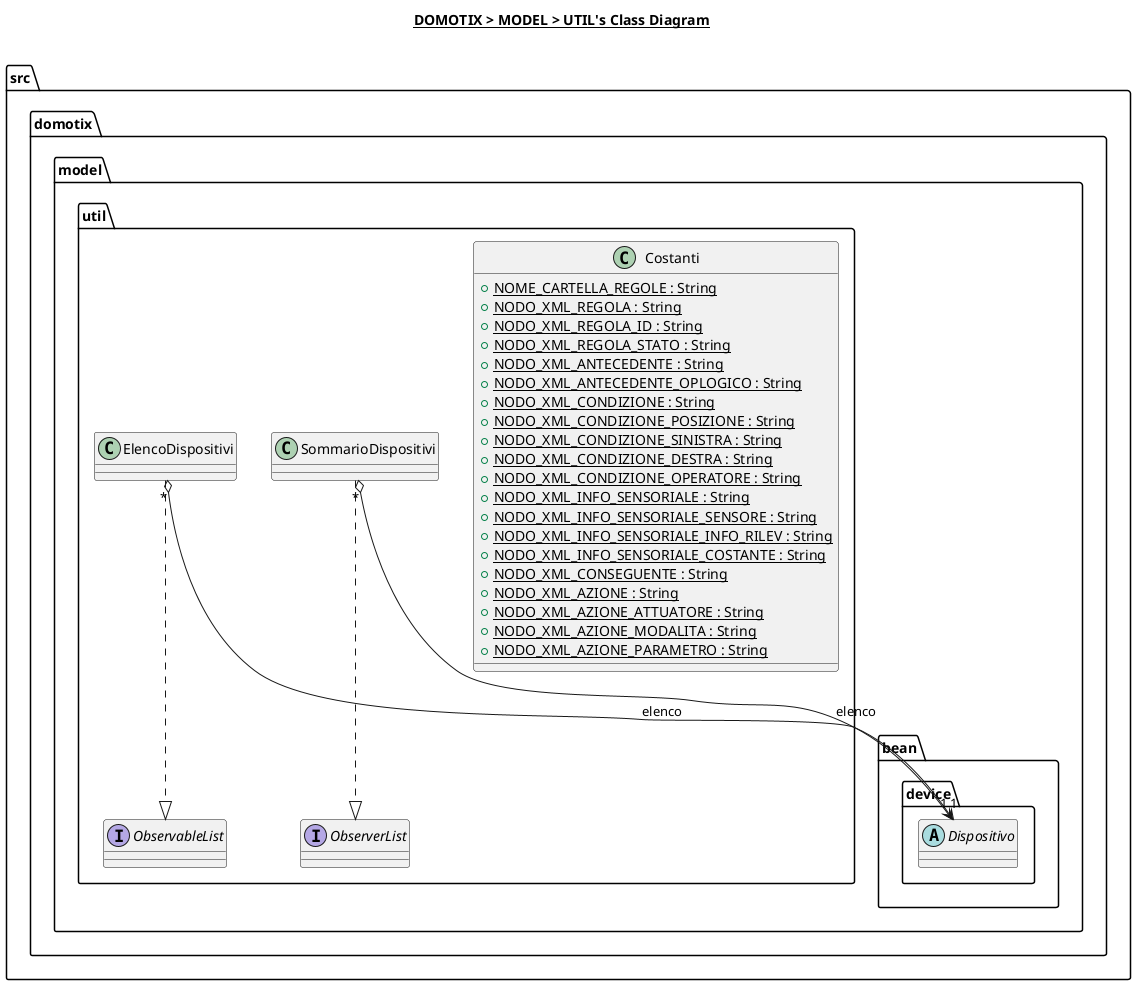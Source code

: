 @startuml

title __DOMOTIX > MODEL > UTIL's Class Diagram__\n

namespace src.domotix.model {
    namespace util {
        class src.domotix.model.util.Costanti {
            {static} + NOME_CARTELLA_REGOLE : String
            {static} + NODO_XML_REGOLA : String
            {static} + NODO_XML_REGOLA_ID : String
            {static} + NODO_XML_REGOLA_STATO : String
            {static} + NODO_XML_ANTECEDENTE : String
            {static} + NODO_XML_ANTECEDENTE_OPLOGICO : String
            {static} + NODO_XML_CONDIZIONE : String
            {static} + NODO_XML_CONDIZIONE_POSIZIONE : String
            {static} + NODO_XML_CONDIZIONE_SINISTRA : String
            {static} + NODO_XML_CONDIZIONE_DESTRA : String
            {static} + NODO_XML_CONDIZIONE_OPERATORE : String
            {static} + NODO_XML_INFO_SENSORIALE : String
            {static} + NODO_XML_INFO_SENSORIALE_SENSORE : String
            {static} + NODO_XML_INFO_SENSORIALE_INFO_RILEV : String
            {static} + NODO_XML_INFO_SENSORIALE_COSTANTE : String
            {static} + NODO_XML_CONSEGUENTE : String
            {static} + NODO_XML_AZIONE : String
            {static} + NODO_XML_AZIONE_ATTUATORE : String
            {static} + NODO_XML_AZIONE_MODALITA : String
            {static} + NODO_XML_AZIONE_PARAMETRO : String
        }

        class src.domotix.model.util.ElencoDispositivi {
        }

        interface src.domotix.model.util.ObservableList {
        }

        interface src.domotix.model.util.ObserverList {
        }

        class src.domotix.model.util.SommarioDispositivi {
        }
    }

    namespace bean {
        namespace device {
            abstract class Dispositivo {
            }
        }
    }
}



src.domotix.model.util.ElencoDispositivi ..|> src.domotix.model.util.ObservableList
src.domotix.model.util.SommarioDispositivi ..|> src.domotix.model.util.ObserverList
src.domotix.model.util.ElencoDispositivi "*" o--> "1" src.domotix.model.bean.device.Dispositivo : elenco
src.domotix.model.util.SommarioDispositivi "*" o--> "1" src.domotix.model.bean.device.Dispositivo : elenco

@enduml
